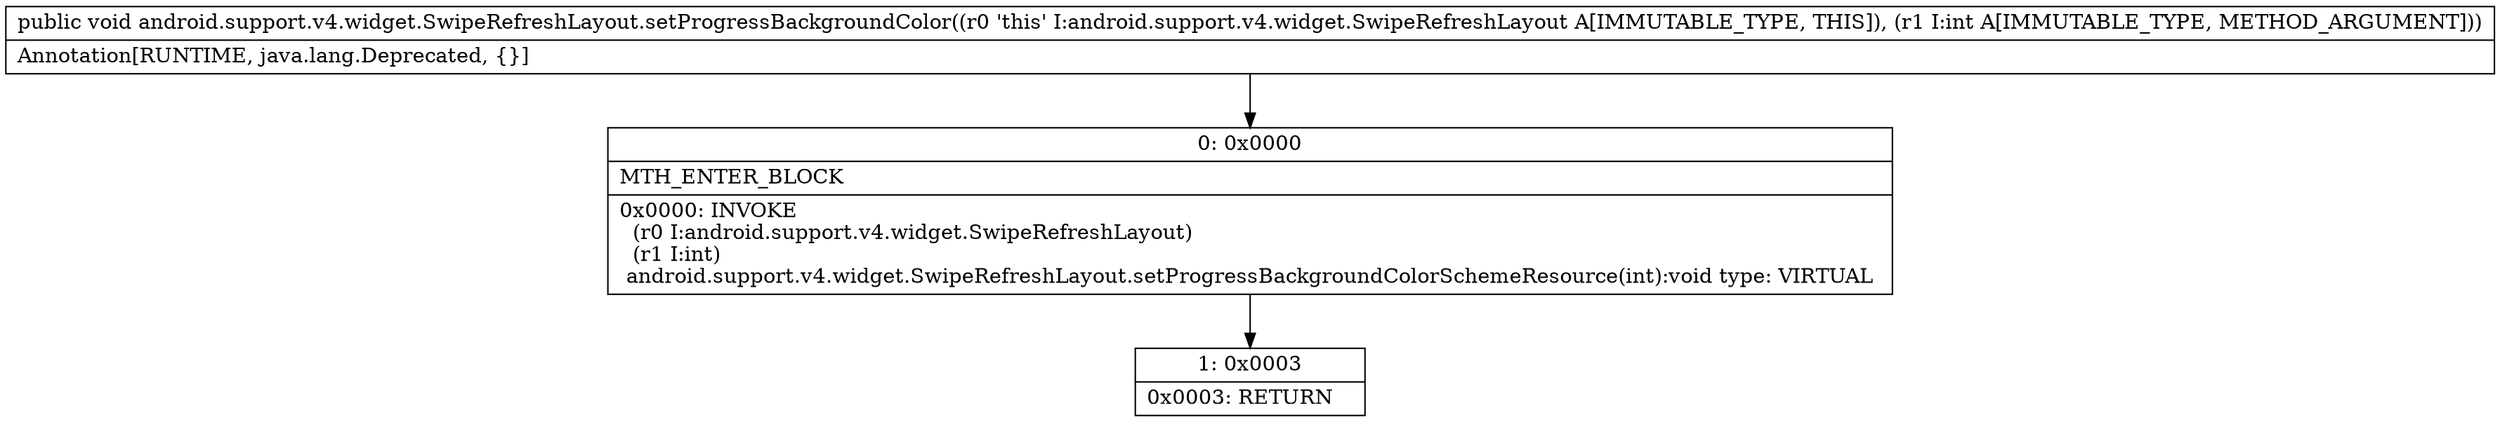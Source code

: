 digraph "CFG forandroid.support.v4.widget.SwipeRefreshLayout.setProgressBackgroundColor(I)V" {
Node_0 [shape=record,label="{0\:\ 0x0000|MTH_ENTER_BLOCK\l|0x0000: INVOKE  \l  (r0 I:android.support.v4.widget.SwipeRefreshLayout)\l  (r1 I:int)\l android.support.v4.widget.SwipeRefreshLayout.setProgressBackgroundColorSchemeResource(int):void type: VIRTUAL \l}"];
Node_1 [shape=record,label="{1\:\ 0x0003|0x0003: RETURN   \l}"];
MethodNode[shape=record,label="{public void android.support.v4.widget.SwipeRefreshLayout.setProgressBackgroundColor((r0 'this' I:android.support.v4.widget.SwipeRefreshLayout A[IMMUTABLE_TYPE, THIS]), (r1 I:int A[IMMUTABLE_TYPE, METHOD_ARGUMENT]))  | Annotation[RUNTIME, java.lang.Deprecated, \{\}]\l}"];
MethodNode -> Node_0;
Node_0 -> Node_1;
}

